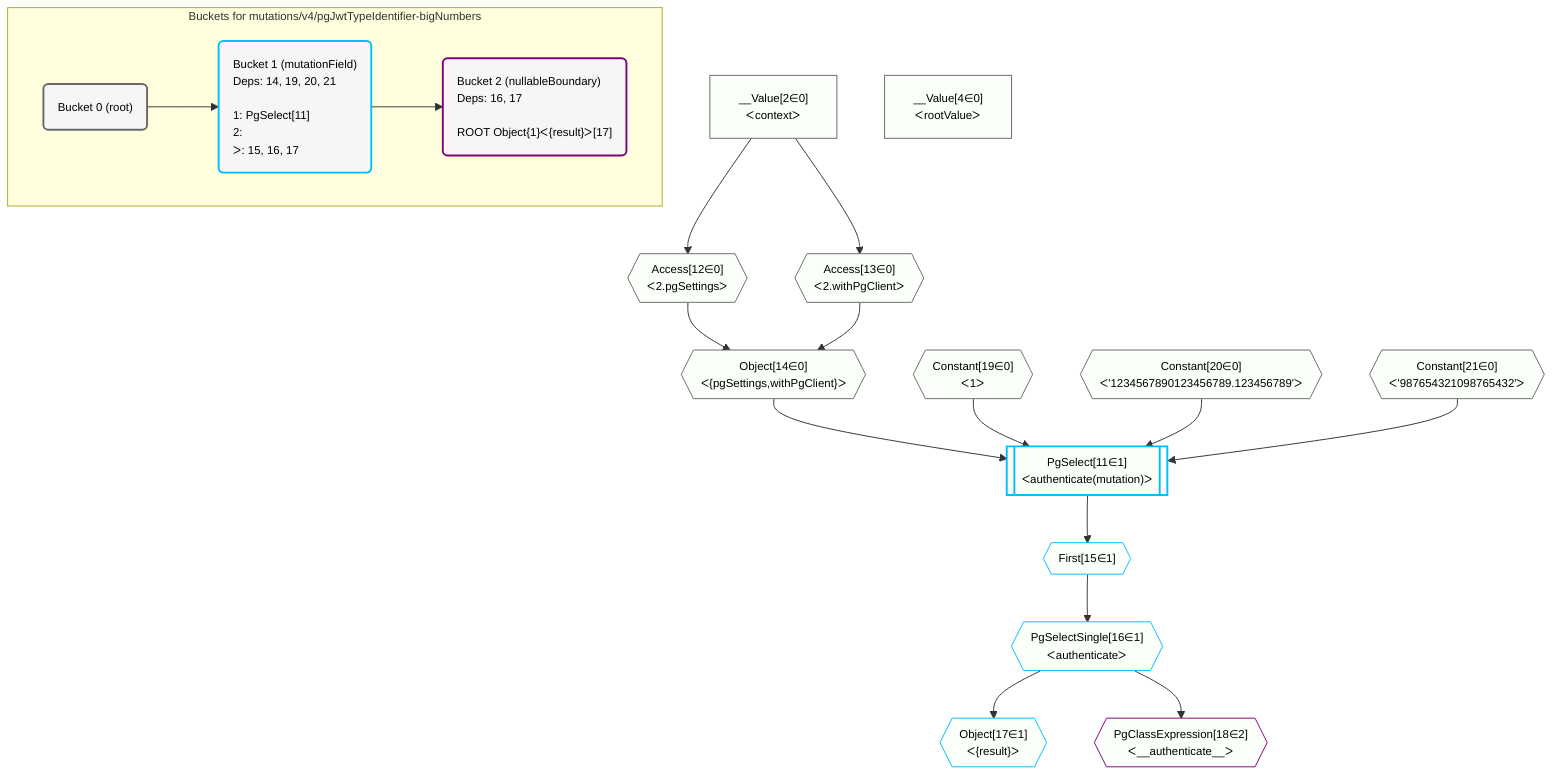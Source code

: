 %%{init: {'themeVariables': { 'fontSize': '12px'}}}%%
graph TD
    classDef path fill:#eee,stroke:#000,color:#000
    classDef plan fill:#fff,stroke-width:1px,color:#000
    classDef itemplan fill:#fff,stroke-width:2px,color:#000
    classDef unbatchedplan fill:#dff,stroke-width:1px,color:#000
    classDef sideeffectplan fill:#fcc,stroke-width:2px,color:#000
    classDef bucket fill:#f6f6f6,color:#000,stroke-width:2px,text-align:left


    %% plan dependencies
    Object14{{"Object[14∈0]<br />ᐸ{pgSettings,withPgClient}ᐳ"}}:::plan
    Access12{{"Access[12∈0]<br />ᐸ2.pgSettingsᐳ"}}:::plan
    Access13{{"Access[13∈0]<br />ᐸ2.withPgClientᐳ"}}:::plan
    Access12 & Access13 --> Object14
    __Value2["__Value[2∈0]<br />ᐸcontextᐳ"]:::plan
    __Value2 --> Access12
    __Value2 --> Access13
    __Value4["__Value[4∈0]<br />ᐸrootValueᐳ"]:::plan
    Constant19{{"Constant[19∈0]<br />ᐸ1ᐳ"}}:::plan
    Constant20{{"Constant[20∈0]<br />ᐸ'1234567890123456789.123456789'ᐳ"}}:::plan
    Constant21{{"Constant[21∈0]<br />ᐸ'987654321098765432'ᐳ"}}:::plan
    PgSelect11[["PgSelect[11∈1]<br />ᐸauthenticate(mutation)ᐳ"]]:::sideeffectplan
    Object14 & Constant19 & Constant20 & Constant21 --> PgSelect11
    First15{{"First[15∈1]"}}:::plan
    PgSelect11 --> First15
    PgSelectSingle16{{"PgSelectSingle[16∈1]<br />ᐸauthenticateᐳ"}}:::plan
    First15 --> PgSelectSingle16
    Object17{{"Object[17∈1]<br />ᐸ{result}ᐳ"}}:::plan
    PgSelectSingle16 --> Object17
    PgClassExpression18{{"PgClassExpression[18∈2]<br />ᐸ__authenticate__ᐳ"}}:::plan
    PgSelectSingle16 --> PgClassExpression18

    %% define steps

    subgraph "Buckets for mutations/v4/pgJwtTypeIdentifier-bigNumbers"
    Bucket0("Bucket 0 (root)"):::bucket
    classDef bucket0 stroke:#696969
    class Bucket0,__Value2,__Value4,Access12,Access13,Object14,Constant19,Constant20,Constant21 bucket0
    Bucket1("Bucket 1 (mutationField)<br />Deps: 14, 19, 20, 21<br /><br />1: PgSelect[11]<br />2: <br />ᐳ: 15, 16, 17"):::bucket
    classDef bucket1 stroke:#00bfff
    class Bucket1,PgSelect11,First15,PgSelectSingle16,Object17 bucket1
    Bucket2("Bucket 2 (nullableBoundary)<br />Deps: 16, 17<br /><br />ROOT Object{1}ᐸ{result}ᐳ[17]"):::bucket
    classDef bucket2 stroke:#7f007f
    class Bucket2,PgClassExpression18 bucket2
    Bucket0 --> Bucket1
    Bucket1 --> Bucket2
    classDef unary fill:#fafffa,borderWidth:8px
    class Object14,Access12,Access13,__Value2,__Value4,Constant19,Constant20,Constant21,PgSelect11,First15,PgSelectSingle16,Object17,PgClassExpression18 unary
    end